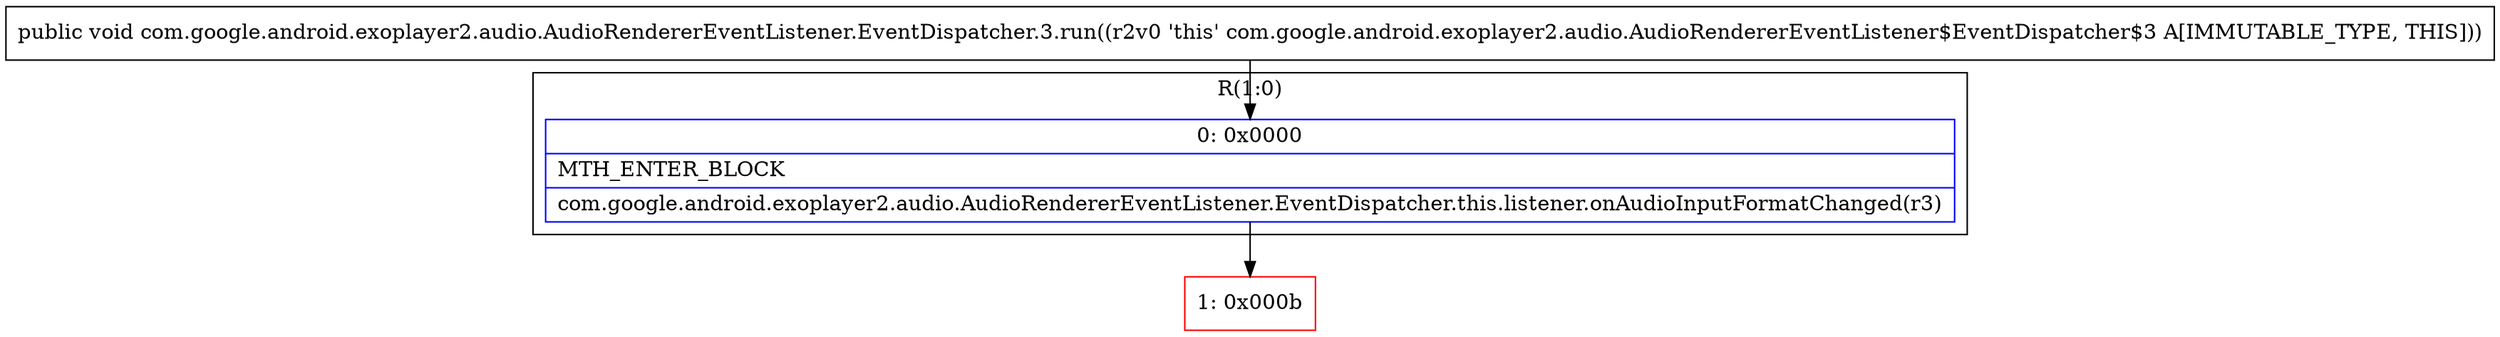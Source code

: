 digraph "CFG forcom.google.android.exoplayer2.audio.AudioRendererEventListener.EventDispatcher.3.run()V" {
subgraph cluster_Region_1550265438 {
label = "R(1:0)";
node [shape=record,color=blue];
Node_0 [shape=record,label="{0\:\ 0x0000|MTH_ENTER_BLOCK\l|com.google.android.exoplayer2.audio.AudioRendererEventListener.EventDispatcher.this.listener.onAudioInputFormatChanged(r3)\l}"];
}
Node_1 [shape=record,color=red,label="{1\:\ 0x000b}"];
MethodNode[shape=record,label="{public void com.google.android.exoplayer2.audio.AudioRendererEventListener.EventDispatcher.3.run((r2v0 'this' com.google.android.exoplayer2.audio.AudioRendererEventListener$EventDispatcher$3 A[IMMUTABLE_TYPE, THIS])) }"];
MethodNode -> Node_0;
Node_0 -> Node_1;
}

